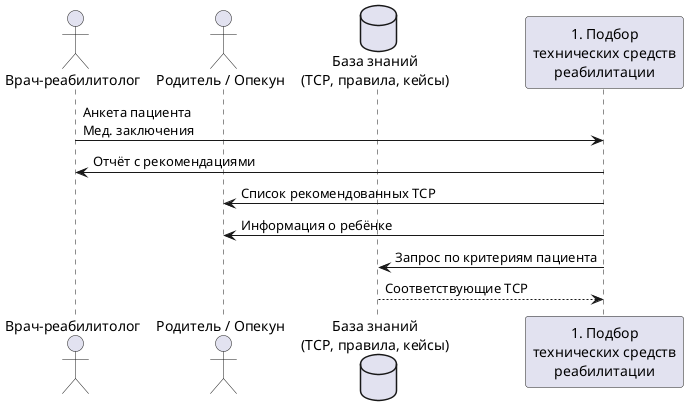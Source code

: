 @startuml
actor "Врач-реабилитолог" as Doctor
actor "Родитель / Опекун" as Parent
database "База знаний\n(ТСР, правила, кейсы)" as KnowledgeBase
participant "1. Подбор\nтехнических средств\nреабилитации" as Selection

Doctor -> Selection : Анкета пациента\nМед. заключения
Selection -> Doctor : Отчёт с рекомендациями

Selection -> Parent : Список рекомендованных ТСР
Selection -> Parent : Информация о ребёнке

Selection -> KnowledgeBase : Запрос по критериям пациента
KnowledgeBase --> Selection : Соответствующие ТСР
@enduml
